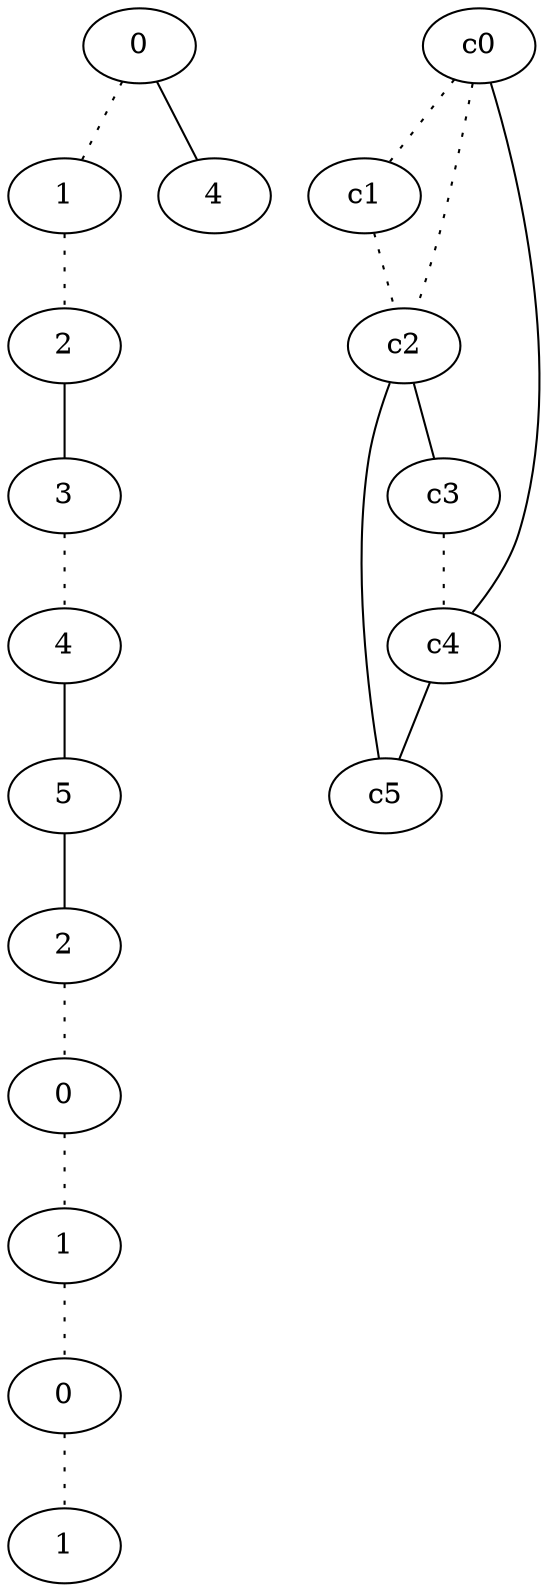 graph {
a0[label=0];
a1[label=1];
a2[label=2];
a3[label=3];
a4[label=4];
a5[label=5];
a6[label=2];
a7[label=0];
a8[label=1];
a9[label=0];
a10[label=1];
a11[label=4];
a0 -- a1 [style=dotted];
a0 -- a11;
a1 -- a2 [style=dotted];
a2 -- a3;
a3 -- a4 [style=dotted];
a4 -- a5;
a5 -- a6;
a6 -- a7 [style=dotted];
a7 -- a8 [style=dotted];
a8 -- a9 [style=dotted];
a9 -- a10 [style=dotted];
c0 -- c1 [style=dotted];
c0 -- c2 [style=dotted];
c0 -- c4;
c1 -- c2 [style=dotted];
c2 -- c3;
c2 -- c5;
c3 -- c4 [style=dotted];
c4 -- c5;
}
